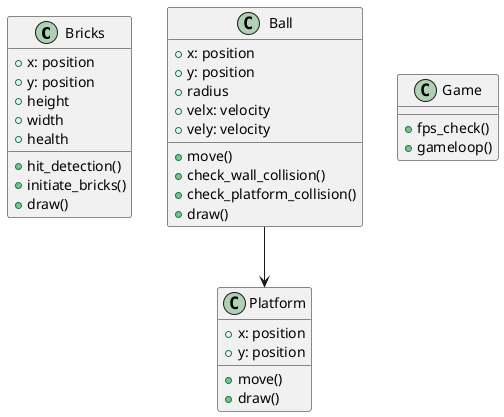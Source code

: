 




@startuml
class Bricks{
    + x: position
    + y: position
    + height
    + width
    + health
    + hit_detection()
    + initiate_bricks()
    + draw()
}

class Platform{
    + x: position
    + y: position
    + move()
    + draw()
}


class Ball{
    + x: position
    + y: position
    + radius
    + velx: velocity
    + vely: velocity
    + move()
    + check_wall_collision()
    + check_platform_collision()
    + draw()
}

class Game{
    + fps_check()
    + gameloop()
}



Ball --> Platform


@enduml
